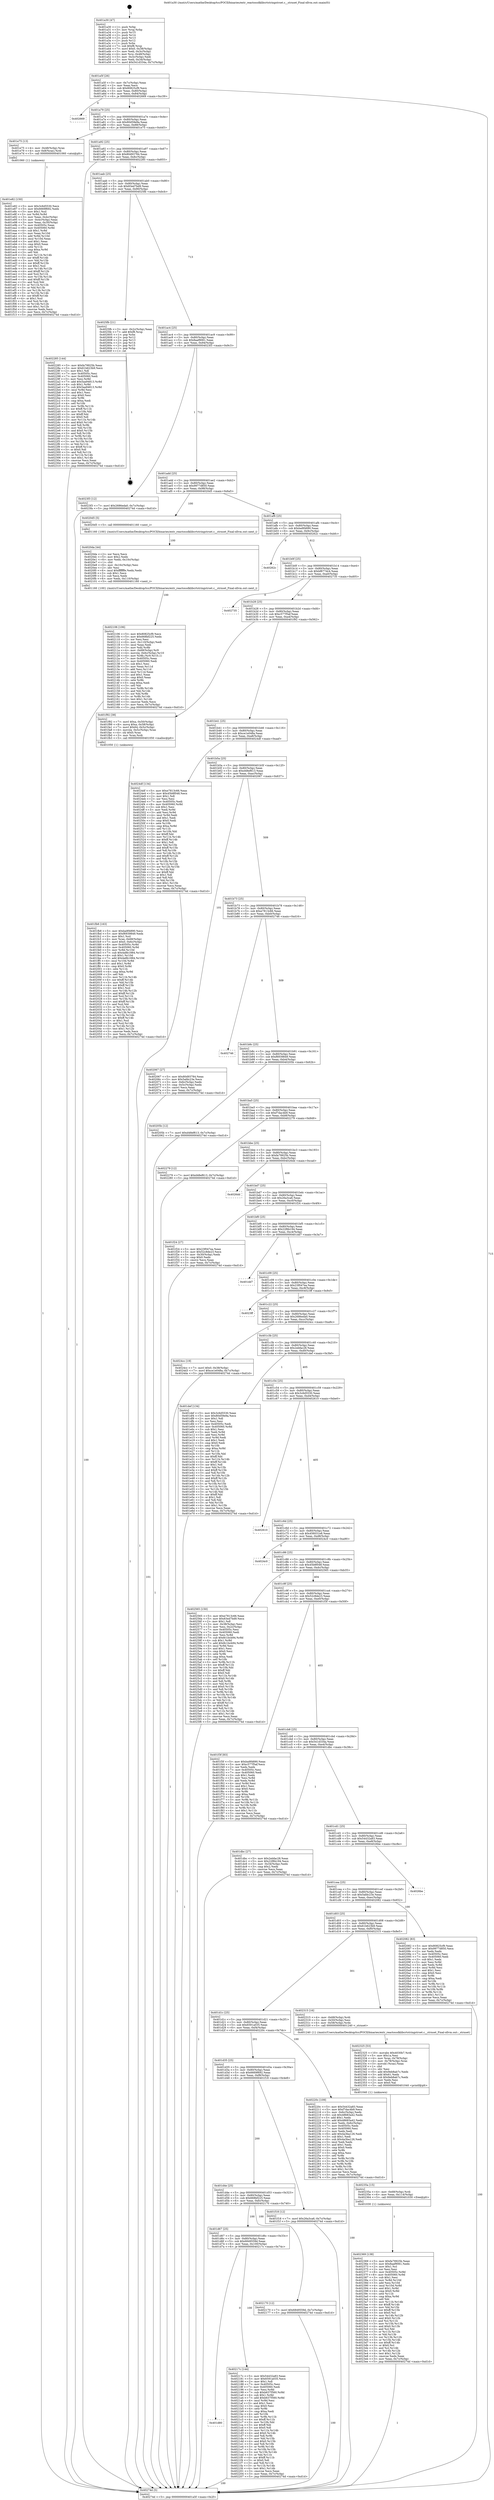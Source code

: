 digraph "0x401a30" {
  label = "0x401a30 (/mnt/c/Users/mathe/Desktop/tcc/POCII/binaries/extr_reactossdklibcrtstringstrset.c__strnset_Final-ollvm.out::main(0))"
  labelloc = "t"
  node[shape=record]

  Entry [label="",width=0.3,height=0.3,shape=circle,fillcolor=black,style=filled]
  "0x401a5f" [label="{
     0x401a5f [26]\l
     | [instrs]\l
     &nbsp;&nbsp;0x401a5f \<+3\>: mov -0x7c(%rbp),%eax\l
     &nbsp;&nbsp;0x401a62 \<+2\>: mov %eax,%ecx\l
     &nbsp;&nbsp;0x401a64 \<+6\>: sub $0x80825cf9,%ecx\l
     &nbsp;&nbsp;0x401a6a \<+3\>: mov %eax,-0x80(%rbp)\l
     &nbsp;&nbsp;0x401a6d \<+6\>: mov %ecx,-0x84(%rbp)\l
     &nbsp;&nbsp;0x401a73 \<+6\>: je 0000000000402669 \<main+0xc39\>\l
  }"]
  "0x402669" [label="{
     0x402669\l
  }", style=dashed]
  "0x401a79" [label="{
     0x401a79 [25]\l
     | [instrs]\l
     &nbsp;&nbsp;0x401a79 \<+5\>: jmp 0000000000401a7e \<main+0x4e\>\l
     &nbsp;&nbsp;0x401a7e \<+3\>: mov -0x80(%rbp),%eax\l
     &nbsp;&nbsp;0x401a81 \<+5\>: sub $0x80d59e9a,%eax\l
     &nbsp;&nbsp;0x401a86 \<+6\>: mov %eax,-0x88(%rbp)\l
     &nbsp;&nbsp;0x401a8c \<+6\>: je 0000000000401e75 \<main+0x445\>\l
  }"]
  Exit [label="",width=0.3,height=0.3,shape=circle,fillcolor=black,style=filled,peripheries=2]
  "0x401e75" [label="{
     0x401e75 [13]\l
     | [instrs]\l
     &nbsp;&nbsp;0x401e75 \<+4\>: mov -0x48(%rbp),%rax\l
     &nbsp;&nbsp;0x401e79 \<+4\>: mov 0x8(%rax),%rdi\l
     &nbsp;&nbsp;0x401e7d \<+5\>: call 0000000000401060 \<atoi@plt\>\l
     | [calls]\l
     &nbsp;&nbsp;0x401060 \{1\} (unknown)\l
  }"]
  "0x401a92" [label="{
     0x401a92 [25]\l
     | [instrs]\l
     &nbsp;&nbsp;0x401a92 \<+5\>: jmp 0000000000401a97 \<main+0x67\>\l
     &nbsp;&nbsp;0x401a97 \<+3\>: mov -0x80(%rbp),%eax\l
     &nbsp;&nbsp;0x401a9a \<+5\>: sub $0x80d93784,%eax\l
     &nbsp;&nbsp;0x401a9f \<+6\>: mov %eax,-0x8c(%rbp)\l
     &nbsp;&nbsp;0x401aa5 \<+6\>: je 0000000000402285 \<main+0x855\>\l
  }"]
  "0x402369" [label="{
     0x402369 [138]\l
     | [instrs]\l
     &nbsp;&nbsp;0x402369 \<+5\>: mov $0xfa79925b,%eax\l
     &nbsp;&nbsp;0x40236e \<+5\>: mov $0x8aaf9061,%edx\l
     &nbsp;&nbsp;0x402373 \<+2\>: mov $0x1,%cl\l
     &nbsp;&nbsp;0x402375 \<+2\>: xor %esi,%esi\l
     &nbsp;&nbsp;0x402377 \<+8\>: mov 0x40505c,%r8d\l
     &nbsp;&nbsp;0x40237f \<+8\>: mov 0x405060,%r9d\l
     &nbsp;&nbsp;0x402387 \<+3\>: sub $0x1,%esi\l
     &nbsp;&nbsp;0x40238a \<+3\>: mov %r8d,%r10d\l
     &nbsp;&nbsp;0x40238d \<+3\>: add %esi,%r10d\l
     &nbsp;&nbsp;0x402390 \<+4\>: imul %r10d,%r8d\l
     &nbsp;&nbsp;0x402394 \<+4\>: and $0x1,%r8d\l
     &nbsp;&nbsp;0x402398 \<+4\>: cmp $0x0,%r8d\l
     &nbsp;&nbsp;0x40239c \<+4\>: sete %r11b\l
     &nbsp;&nbsp;0x4023a0 \<+4\>: cmp $0xa,%r9d\l
     &nbsp;&nbsp;0x4023a4 \<+3\>: setl %bl\l
     &nbsp;&nbsp;0x4023a7 \<+3\>: mov %r11b,%r14b\l
     &nbsp;&nbsp;0x4023aa \<+4\>: xor $0xff,%r14b\l
     &nbsp;&nbsp;0x4023ae \<+3\>: mov %bl,%r15b\l
     &nbsp;&nbsp;0x4023b1 \<+4\>: xor $0xff,%r15b\l
     &nbsp;&nbsp;0x4023b5 \<+3\>: xor $0x0,%cl\l
     &nbsp;&nbsp;0x4023b8 \<+3\>: mov %r14b,%r12b\l
     &nbsp;&nbsp;0x4023bb \<+4\>: and $0x0,%r12b\l
     &nbsp;&nbsp;0x4023bf \<+3\>: and %cl,%r11b\l
     &nbsp;&nbsp;0x4023c2 \<+3\>: mov %r15b,%r13b\l
     &nbsp;&nbsp;0x4023c5 \<+4\>: and $0x0,%r13b\l
     &nbsp;&nbsp;0x4023c9 \<+2\>: and %cl,%bl\l
     &nbsp;&nbsp;0x4023cb \<+3\>: or %r11b,%r12b\l
     &nbsp;&nbsp;0x4023ce \<+3\>: or %bl,%r13b\l
     &nbsp;&nbsp;0x4023d1 \<+3\>: xor %r13b,%r12b\l
     &nbsp;&nbsp;0x4023d4 \<+3\>: or %r15b,%r14b\l
     &nbsp;&nbsp;0x4023d7 \<+4\>: xor $0xff,%r14b\l
     &nbsp;&nbsp;0x4023db \<+3\>: or $0x0,%cl\l
     &nbsp;&nbsp;0x4023de \<+3\>: and %cl,%r14b\l
     &nbsp;&nbsp;0x4023e1 \<+3\>: or %r14b,%r12b\l
     &nbsp;&nbsp;0x4023e4 \<+4\>: test $0x1,%r12b\l
     &nbsp;&nbsp;0x4023e8 \<+3\>: cmovne %edx,%eax\l
     &nbsp;&nbsp;0x4023eb \<+3\>: mov %eax,-0x7c(%rbp)\l
     &nbsp;&nbsp;0x4023ee \<+5\>: jmp 000000000040274d \<main+0xd1d\>\l
  }"]
  "0x402285" [label="{
     0x402285 [144]\l
     | [instrs]\l
     &nbsp;&nbsp;0x402285 \<+5\>: mov $0xfa79925b,%eax\l
     &nbsp;&nbsp;0x40228a \<+5\>: mov $0x61b623b9,%ecx\l
     &nbsp;&nbsp;0x40228f \<+2\>: mov $0x1,%dl\l
     &nbsp;&nbsp;0x402291 \<+7\>: mov 0x40505c,%esi\l
     &nbsp;&nbsp;0x402298 \<+7\>: mov 0x405060,%edi\l
     &nbsp;&nbsp;0x40229f \<+3\>: mov %esi,%r8d\l
     &nbsp;&nbsp;0x4022a2 \<+7\>: add $0x5aa94813,%r8d\l
     &nbsp;&nbsp;0x4022a9 \<+4\>: sub $0x1,%r8d\l
     &nbsp;&nbsp;0x4022ad \<+7\>: sub $0x5aa94813,%r8d\l
     &nbsp;&nbsp;0x4022b4 \<+4\>: imul %r8d,%esi\l
     &nbsp;&nbsp;0x4022b8 \<+3\>: and $0x1,%esi\l
     &nbsp;&nbsp;0x4022bb \<+3\>: cmp $0x0,%esi\l
     &nbsp;&nbsp;0x4022be \<+4\>: sete %r9b\l
     &nbsp;&nbsp;0x4022c2 \<+3\>: cmp $0xa,%edi\l
     &nbsp;&nbsp;0x4022c5 \<+4\>: setl %r10b\l
     &nbsp;&nbsp;0x4022c9 \<+3\>: mov %r9b,%r11b\l
     &nbsp;&nbsp;0x4022cc \<+4\>: xor $0xff,%r11b\l
     &nbsp;&nbsp;0x4022d0 \<+3\>: mov %r10b,%bl\l
     &nbsp;&nbsp;0x4022d3 \<+3\>: xor $0xff,%bl\l
     &nbsp;&nbsp;0x4022d6 \<+3\>: xor $0x0,%dl\l
     &nbsp;&nbsp;0x4022d9 \<+3\>: mov %r11b,%r14b\l
     &nbsp;&nbsp;0x4022dc \<+4\>: and $0x0,%r14b\l
     &nbsp;&nbsp;0x4022e0 \<+3\>: and %dl,%r9b\l
     &nbsp;&nbsp;0x4022e3 \<+3\>: mov %bl,%r15b\l
     &nbsp;&nbsp;0x4022e6 \<+4\>: and $0x0,%r15b\l
     &nbsp;&nbsp;0x4022ea \<+3\>: and %dl,%r10b\l
     &nbsp;&nbsp;0x4022ed \<+3\>: or %r9b,%r14b\l
     &nbsp;&nbsp;0x4022f0 \<+3\>: or %r10b,%r15b\l
     &nbsp;&nbsp;0x4022f3 \<+3\>: xor %r15b,%r14b\l
     &nbsp;&nbsp;0x4022f6 \<+3\>: or %bl,%r11b\l
     &nbsp;&nbsp;0x4022f9 \<+4\>: xor $0xff,%r11b\l
     &nbsp;&nbsp;0x4022fd \<+3\>: or $0x0,%dl\l
     &nbsp;&nbsp;0x402300 \<+3\>: and %dl,%r11b\l
     &nbsp;&nbsp;0x402303 \<+3\>: or %r11b,%r14b\l
     &nbsp;&nbsp;0x402306 \<+4\>: test $0x1,%r14b\l
     &nbsp;&nbsp;0x40230a \<+3\>: cmovne %ecx,%eax\l
     &nbsp;&nbsp;0x40230d \<+3\>: mov %eax,-0x7c(%rbp)\l
     &nbsp;&nbsp;0x402310 \<+5\>: jmp 000000000040274d \<main+0xd1d\>\l
  }"]
  "0x401aab" [label="{
     0x401aab [25]\l
     | [instrs]\l
     &nbsp;&nbsp;0x401aab \<+5\>: jmp 0000000000401ab0 \<main+0x80\>\l
     &nbsp;&nbsp;0x401ab0 \<+3\>: mov -0x80(%rbp),%eax\l
     &nbsp;&nbsp;0x401ab3 \<+5\>: sub $0x83ed7bd9,%eax\l
     &nbsp;&nbsp;0x401ab8 \<+6\>: mov %eax,-0x90(%rbp)\l
     &nbsp;&nbsp;0x401abe \<+6\>: je 00000000004025fb \<main+0xbcb\>\l
  }"]
  "0x40235a" [label="{
     0x40235a [15]\l
     | [instrs]\l
     &nbsp;&nbsp;0x40235a \<+4\>: mov -0x68(%rbp),%rdi\l
     &nbsp;&nbsp;0x40235e \<+6\>: mov %eax,-0x114(%rbp)\l
     &nbsp;&nbsp;0x402364 \<+5\>: call 0000000000401030 \<free@plt\>\l
     | [calls]\l
     &nbsp;&nbsp;0x401030 \{1\} (unknown)\l
  }"]
  "0x4025fb" [label="{
     0x4025fb [21]\l
     | [instrs]\l
     &nbsp;&nbsp;0x4025fb \<+3\>: mov -0x2c(%rbp),%eax\l
     &nbsp;&nbsp;0x4025fe \<+7\>: add $0xf8,%rsp\l
     &nbsp;&nbsp;0x402605 \<+1\>: pop %rbx\l
     &nbsp;&nbsp;0x402606 \<+2\>: pop %r12\l
     &nbsp;&nbsp;0x402608 \<+2\>: pop %r13\l
     &nbsp;&nbsp;0x40260a \<+2\>: pop %r14\l
     &nbsp;&nbsp;0x40260c \<+2\>: pop %r15\l
     &nbsp;&nbsp;0x40260e \<+1\>: pop %rbp\l
     &nbsp;&nbsp;0x40260f \<+1\>: ret\l
  }"]
  "0x401ac4" [label="{
     0x401ac4 [25]\l
     | [instrs]\l
     &nbsp;&nbsp;0x401ac4 \<+5\>: jmp 0000000000401ac9 \<main+0x99\>\l
     &nbsp;&nbsp;0x401ac9 \<+3\>: mov -0x80(%rbp),%eax\l
     &nbsp;&nbsp;0x401acc \<+5\>: sub $0x8aaf9061,%eax\l
     &nbsp;&nbsp;0x401ad1 \<+6\>: mov %eax,-0x94(%rbp)\l
     &nbsp;&nbsp;0x401ad7 \<+6\>: je 00000000004023f3 \<main+0x9c3\>\l
  }"]
  "0x402325" [label="{
     0x402325 [53]\l
     | [instrs]\l
     &nbsp;&nbsp;0x402325 \<+10\>: movabs $0x4030b7,%rdi\l
     &nbsp;&nbsp;0x40232f \<+5\>: mov $0x1a,%esi\l
     &nbsp;&nbsp;0x402334 \<+4\>: mov %rax,-0x78(%rbp)\l
     &nbsp;&nbsp;0x402338 \<+4\>: mov -0x78(%rbp),%rax\l
     &nbsp;&nbsp;0x40233c \<+3\>: movsbl (%rax),%eax\l
     &nbsp;&nbsp;0x40233f \<+1\>: cltd\l
     &nbsp;&nbsp;0x402340 \<+2\>: idiv %esi\l
     &nbsp;&nbsp;0x402342 \<+6\>: add $0x9eb8ab7c,%edx\l
     &nbsp;&nbsp;0x402348 \<+3\>: add $0x61,%edx\l
     &nbsp;&nbsp;0x40234b \<+6\>: sub $0x9eb8ab7c,%edx\l
     &nbsp;&nbsp;0x402351 \<+2\>: mov %edx,%esi\l
     &nbsp;&nbsp;0x402353 \<+2\>: mov $0x0,%al\l
     &nbsp;&nbsp;0x402355 \<+5\>: call 0000000000401040 \<printf@plt\>\l
     | [calls]\l
     &nbsp;&nbsp;0x401040 \{1\} (unknown)\l
  }"]
  "0x4023f3" [label="{
     0x4023f3 [12]\l
     | [instrs]\l
     &nbsp;&nbsp;0x4023f3 \<+7\>: movl $0x2686eda0,-0x7c(%rbp)\l
     &nbsp;&nbsp;0x4023fa \<+5\>: jmp 000000000040274d \<main+0xd1d\>\l
  }"]
  "0x401add" [label="{
     0x401add [25]\l
     | [instrs]\l
     &nbsp;&nbsp;0x401add \<+5\>: jmp 0000000000401ae2 \<main+0xb2\>\l
     &nbsp;&nbsp;0x401ae2 \<+3\>: mov -0x80(%rbp),%eax\l
     &nbsp;&nbsp;0x401ae5 \<+5\>: sub $0x9977d850,%eax\l
     &nbsp;&nbsp;0x401aea \<+6\>: mov %eax,-0x98(%rbp)\l
     &nbsp;&nbsp;0x401af0 \<+6\>: je 00000000004020d5 \<main+0x6a5\>\l
  }"]
  "0x401d80" [label="{
     0x401d80\l
  }", style=dashed]
  "0x4020d5" [label="{
     0x4020d5 [5]\l
     | [instrs]\l
     &nbsp;&nbsp;0x4020d5 \<+5\>: call 0000000000401160 \<next_i\>\l
     | [calls]\l
     &nbsp;&nbsp;0x401160 \{100\} (/mnt/c/Users/mathe/Desktop/tcc/POCII/binaries/extr_reactossdklibcrtstringstrset.c__strnset_Final-ollvm.out::next_i)\l
  }"]
  "0x401af6" [label="{
     0x401af6 [25]\l
     | [instrs]\l
     &nbsp;&nbsp;0x401af6 \<+5\>: jmp 0000000000401afb \<main+0xcb\>\l
     &nbsp;&nbsp;0x401afb \<+3\>: mov -0x80(%rbp),%eax\l
     &nbsp;&nbsp;0x401afe \<+5\>: sub $0xba9f4890,%eax\l
     &nbsp;&nbsp;0x401b03 \<+6\>: mov %eax,-0x9c(%rbp)\l
     &nbsp;&nbsp;0x401b09 \<+6\>: je 000000000040262c \<main+0xbfc\>\l
  }"]
  "0x40217c" [label="{
     0x40217c [144]\l
     | [instrs]\l
     &nbsp;&nbsp;0x40217c \<+5\>: mov $0x54432a83,%eax\l
     &nbsp;&nbsp;0x402181 \<+5\>: mov $0x6591a035,%ecx\l
     &nbsp;&nbsp;0x402186 \<+2\>: mov $0x1,%dl\l
     &nbsp;&nbsp;0x402188 \<+7\>: mov 0x40505c,%esi\l
     &nbsp;&nbsp;0x40218f \<+7\>: mov 0x405060,%edi\l
     &nbsp;&nbsp;0x402196 \<+3\>: mov %esi,%r8d\l
     &nbsp;&nbsp;0x402199 \<+7\>: sub $0xb637f560,%r8d\l
     &nbsp;&nbsp;0x4021a0 \<+4\>: sub $0x1,%r8d\l
     &nbsp;&nbsp;0x4021a4 \<+7\>: add $0xb637f560,%r8d\l
     &nbsp;&nbsp;0x4021ab \<+4\>: imul %r8d,%esi\l
     &nbsp;&nbsp;0x4021af \<+3\>: and $0x1,%esi\l
     &nbsp;&nbsp;0x4021b2 \<+3\>: cmp $0x0,%esi\l
     &nbsp;&nbsp;0x4021b5 \<+4\>: sete %r9b\l
     &nbsp;&nbsp;0x4021b9 \<+3\>: cmp $0xa,%edi\l
     &nbsp;&nbsp;0x4021bc \<+4\>: setl %r10b\l
     &nbsp;&nbsp;0x4021c0 \<+3\>: mov %r9b,%r11b\l
     &nbsp;&nbsp;0x4021c3 \<+4\>: xor $0xff,%r11b\l
     &nbsp;&nbsp;0x4021c7 \<+3\>: mov %r10b,%bl\l
     &nbsp;&nbsp;0x4021ca \<+3\>: xor $0xff,%bl\l
     &nbsp;&nbsp;0x4021cd \<+3\>: xor $0x0,%dl\l
     &nbsp;&nbsp;0x4021d0 \<+3\>: mov %r11b,%r14b\l
     &nbsp;&nbsp;0x4021d3 \<+4\>: and $0x0,%r14b\l
     &nbsp;&nbsp;0x4021d7 \<+3\>: and %dl,%r9b\l
     &nbsp;&nbsp;0x4021da \<+3\>: mov %bl,%r15b\l
     &nbsp;&nbsp;0x4021dd \<+4\>: and $0x0,%r15b\l
     &nbsp;&nbsp;0x4021e1 \<+3\>: and %dl,%r10b\l
     &nbsp;&nbsp;0x4021e4 \<+3\>: or %r9b,%r14b\l
     &nbsp;&nbsp;0x4021e7 \<+3\>: or %r10b,%r15b\l
     &nbsp;&nbsp;0x4021ea \<+3\>: xor %r15b,%r14b\l
     &nbsp;&nbsp;0x4021ed \<+3\>: or %bl,%r11b\l
     &nbsp;&nbsp;0x4021f0 \<+4\>: xor $0xff,%r11b\l
     &nbsp;&nbsp;0x4021f4 \<+3\>: or $0x0,%dl\l
     &nbsp;&nbsp;0x4021f7 \<+3\>: and %dl,%r11b\l
     &nbsp;&nbsp;0x4021fa \<+3\>: or %r11b,%r14b\l
     &nbsp;&nbsp;0x4021fd \<+4\>: test $0x1,%r14b\l
     &nbsp;&nbsp;0x402201 \<+3\>: cmovne %ecx,%eax\l
     &nbsp;&nbsp;0x402204 \<+3\>: mov %eax,-0x7c(%rbp)\l
     &nbsp;&nbsp;0x402207 \<+5\>: jmp 000000000040274d \<main+0xd1d\>\l
  }"]
  "0x40262c" [label="{
     0x40262c\l
  }", style=dashed]
  "0x401b0f" [label="{
     0x401b0f [25]\l
     | [instrs]\l
     &nbsp;&nbsp;0x401b0f \<+5\>: jmp 0000000000401b14 \<main+0xe4\>\l
     &nbsp;&nbsp;0x401b14 \<+3\>: mov -0x80(%rbp),%eax\l
     &nbsp;&nbsp;0x401b17 \<+5\>: sub $0xbf677dc4,%eax\l
     &nbsp;&nbsp;0x401b1c \<+6\>: mov %eax,-0xa0(%rbp)\l
     &nbsp;&nbsp;0x401b22 \<+6\>: je 0000000000402735 \<main+0xd05\>\l
  }"]
  "0x401d67" [label="{
     0x401d67 [25]\l
     | [instrs]\l
     &nbsp;&nbsp;0x401d67 \<+5\>: jmp 0000000000401d6c \<main+0x33c\>\l
     &nbsp;&nbsp;0x401d6c \<+3\>: mov -0x80(%rbp),%eax\l
     &nbsp;&nbsp;0x401d6f \<+5\>: sub $0x6849559d,%eax\l
     &nbsp;&nbsp;0x401d74 \<+6\>: mov %eax,-0x100(%rbp)\l
     &nbsp;&nbsp;0x401d7a \<+6\>: je 000000000040217c \<main+0x74c\>\l
  }"]
  "0x402735" [label="{
     0x402735\l
  }", style=dashed]
  "0x401b28" [label="{
     0x401b28 [25]\l
     | [instrs]\l
     &nbsp;&nbsp;0x401b28 \<+5\>: jmp 0000000000401b2d \<main+0xfd\>\l
     &nbsp;&nbsp;0x401b2d \<+3\>: mov -0x80(%rbp),%eax\l
     &nbsp;&nbsp;0x401b30 \<+5\>: sub $0xc577f5af,%eax\l
     &nbsp;&nbsp;0x401b35 \<+6\>: mov %eax,-0xa4(%rbp)\l
     &nbsp;&nbsp;0x401b3b \<+6\>: je 0000000000401f92 \<main+0x562\>\l
  }"]
  "0x402170" [label="{
     0x402170 [12]\l
     | [instrs]\l
     &nbsp;&nbsp;0x402170 \<+7\>: movl $0x6849559d,-0x7c(%rbp)\l
     &nbsp;&nbsp;0x402177 \<+5\>: jmp 000000000040274d \<main+0xd1d\>\l
  }"]
  "0x401f92" [label="{
     0x401f92 [38]\l
     | [instrs]\l
     &nbsp;&nbsp;0x401f92 \<+7\>: movl $0xa,-0x50(%rbp)\l
     &nbsp;&nbsp;0x401f99 \<+8\>: movq $0xa,-0x58(%rbp)\l
     &nbsp;&nbsp;0x401fa1 \<+7\>: movl $0x64,-0x5c(%rbp)\l
     &nbsp;&nbsp;0x401fa8 \<+4\>: movslq -0x5c(%rbp),%rax\l
     &nbsp;&nbsp;0x401fac \<+4\>: shl $0x0,%rax\l
     &nbsp;&nbsp;0x401fb0 \<+3\>: mov %rax,%rdi\l
     &nbsp;&nbsp;0x401fb3 \<+5\>: call 0000000000401050 \<malloc@plt\>\l
     | [calls]\l
     &nbsp;&nbsp;0x401050 \{1\} (unknown)\l
  }"]
  "0x401b41" [label="{
     0x401b41 [25]\l
     | [instrs]\l
     &nbsp;&nbsp;0x401b41 \<+5\>: jmp 0000000000401b46 \<main+0x116\>\l
     &nbsp;&nbsp;0x401b46 \<+3\>: mov -0x80(%rbp),%eax\l
     &nbsp;&nbsp;0x401b49 \<+5\>: sub $0xce1e048a,%eax\l
     &nbsp;&nbsp;0x401b4e \<+6\>: mov %eax,-0xa8(%rbp)\l
     &nbsp;&nbsp;0x401b54 \<+6\>: je 00000000004024df \<main+0xaaf\>\l
  }"]
  "0x402106" [label="{
     0x402106 [106]\l
     | [instrs]\l
     &nbsp;&nbsp;0x402106 \<+5\>: mov $0x80825cf9,%ecx\l
     &nbsp;&nbsp;0x40210b \<+5\>: mov $0x668bf225,%edx\l
     &nbsp;&nbsp;0x402110 \<+2\>: xor %esi,%esi\l
     &nbsp;&nbsp;0x402112 \<+6\>: mov -0x110(%rbp),%edi\l
     &nbsp;&nbsp;0x402118 \<+3\>: imul %eax,%edi\l
     &nbsp;&nbsp;0x40211b \<+3\>: mov %dil,%r8b\l
     &nbsp;&nbsp;0x40211e \<+4\>: mov -0x68(%rbp),%r9\l
     &nbsp;&nbsp;0x402122 \<+4\>: movslq -0x6c(%rbp),%r10\l
     &nbsp;&nbsp;0x402126 \<+4\>: mov %r8b,(%r9,%r10,1)\l
     &nbsp;&nbsp;0x40212a \<+7\>: mov 0x40505c,%eax\l
     &nbsp;&nbsp;0x402131 \<+7\>: mov 0x405060,%edi\l
     &nbsp;&nbsp;0x402138 \<+3\>: sub $0x1,%esi\l
     &nbsp;&nbsp;0x40213b \<+3\>: mov %eax,%r11d\l
     &nbsp;&nbsp;0x40213e \<+3\>: add %esi,%r11d\l
     &nbsp;&nbsp;0x402141 \<+4\>: imul %r11d,%eax\l
     &nbsp;&nbsp;0x402145 \<+3\>: and $0x1,%eax\l
     &nbsp;&nbsp;0x402148 \<+3\>: cmp $0x0,%eax\l
     &nbsp;&nbsp;0x40214b \<+4\>: sete %r8b\l
     &nbsp;&nbsp;0x40214f \<+3\>: cmp $0xa,%edi\l
     &nbsp;&nbsp;0x402152 \<+3\>: setl %bl\l
     &nbsp;&nbsp;0x402155 \<+3\>: mov %r8b,%r14b\l
     &nbsp;&nbsp;0x402158 \<+3\>: and %bl,%r14b\l
     &nbsp;&nbsp;0x40215b \<+3\>: xor %bl,%r8b\l
     &nbsp;&nbsp;0x40215e \<+3\>: or %r8b,%r14b\l
     &nbsp;&nbsp;0x402161 \<+4\>: test $0x1,%r14b\l
     &nbsp;&nbsp;0x402165 \<+3\>: cmovne %edx,%ecx\l
     &nbsp;&nbsp;0x402168 \<+3\>: mov %ecx,-0x7c(%rbp)\l
     &nbsp;&nbsp;0x40216b \<+5\>: jmp 000000000040274d \<main+0xd1d\>\l
  }"]
  "0x4024df" [label="{
     0x4024df [134]\l
     | [instrs]\l
     &nbsp;&nbsp;0x4024df \<+5\>: mov $0xe7813c66,%eax\l
     &nbsp;&nbsp;0x4024e4 \<+5\>: mov $0x45b8f048,%ecx\l
     &nbsp;&nbsp;0x4024e9 \<+2\>: mov $0x1,%dl\l
     &nbsp;&nbsp;0x4024eb \<+2\>: xor %esi,%esi\l
     &nbsp;&nbsp;0x4024ed \<+7\>: mov 0x40505c,%edi\l
     &nbsp;&nbsp;0x4024f4 \<+8\>: mov 0x405060,%r8d\l
     &nbsp;&nbsp;0x4024fc \<+3\>: sub $0x1,%esi\l
     &nbsp;&nbsp;0x4024ff \<+3\>: mov %edi,%r9d\l
     &nbsp;&nbsp;0x402502 \<+3\>: add %esi,%r9d\l
     &nbsp;&nbsp;0x402505 \<+4\>: imul %r9d,%edi\l
     &nbsp;&nbsp;0x402509 \<+3\>: and $0x1,%edi\l
     &nbsp;&nbsp;0x40250c \<+3\>: cmp $0x0,%edi\l
     &nbsp;&nbsp;0x40250f \<+4\>: sete %r10b\l
     &nbsp;&nbsp;0x402513 \<+4\>: cmp $0xa,%r8d\l
     &nbsp;&nbsp;0x402517 \<+4\>: setl %r11b\l
     &nbsp;&nbsp;0x40251b \<+3\>: mov %r10b,%bl\l
     &nbsp;&nbsp;0x40251e \<+3\>: xor $0xff,%bl\l
     &nbsp;&nbsp;0x402521 \<+3\>: mov %r11b,%r14b\l
     &nbsp;&nbsp;0x402524 \<+4\>: xor $0xff,%r14b\l
     &nbsp;&nbsp;0x402528 \<+3\>: xor $0x1,%dl\l
     &nbsp;&nbsp;0x40252b \<+3\>: mov %bl,%r15b\l
     &nbsp;&nbsp;0x40252e \<+4\>: and $0xff,%r15b\l
     &nbsp;&nbsp;0x402532 \<+3\>: and %dl,%r10b\l
     &nbsp;&nbsp;0x402535 \<+3\>: mov %r14b,%r12b\l
     &nbsp;&nbsp;0x402538 \<+4\>: and $0xff,%r12b\l
     &nbsp;&nbsp;0x40253c \<+3\>: and %dl,%r11b\l
     &nbsp;&nbsp;0x40253f \<+3\>: or %r10b,%r15b\l
     &nbsp;&nbsp;0x402542 \<+3\>: or %r11b,%r12b\l
     &nbsp;&nbsp;0x402545 \<+3\>: xor %r12b,%r15b\l
     &nbsp;&nbsp;0x402548 \<+3\>: or %r14b,%bl\l
     &nbsp;&nbsp;0x40254b \<+3\>: xor $0xff,%bl\l
     &nbsp;&nbsp;0x40254e \<+3\>: or $0x1,%dl\l
     &nbsp;&nbsp;0x402551 \<+2\>: and %dl,%bl\l
     &nbsp;&nbsp;0x402553 \<+3\>: or %bl,%r15b\l
     &nbsp;&nbsp;0x402556 \<+4\>: test $0x1,%r15b\l
     &nbsp;&nbsp;0x40255a \<+3\>: cmovne %ecx,%eax\l
     &nbsp;&nbsp;0x40255d \<+3\>: mov %eax,-0x7c(%rbp)\l
     &nbsp;&nbsp;0x402560 \<+5\>: jmp 000000000040274d \<main+0xd1d\>\l
  }"]
  "0x401b5a" [label="{
     0x401b5a [25]\l
     | [instrs]\l
     &nbsp;&nbsp;0x401b5a \<+5\>: jmp 0000000000401b5f \<main+0x12f\>\l
     &nbsp;&nbsp;0x401b5f \<+3\>: mov -0x80(%rbp),%eax\l
     &nbsp;&nbsp;0x401b62 \<+5\>: sub $0xd48ef613,%eax\l
     &nbsp;&nbsp;0x401b67 \<+6\>: mov %eax,-0xac(%rbp)\l
     &nbsp;&nbsp;0x401b6d \<+6\>: je 0000000000402067 \<main+0x637\>\l
  }"]
  "0x4020da" [label="{
     0x4020da [44]\l
     | [instrs]\l
     &nbsp;&nbsp;0x4020da \<+2\>: xor %ecx,%ecx\l
     &nbsp;&nbsp;0x4020dc \<+5\>: mov $0x2,%edx\l
     &nbsp;&nbsp;0x4020e1 \<+6\>: mov %edx,-0x10c(%rbp)\l
     &nbsp;&nbsp;0x4020e7 \<+1\>: cltd\l
     &nbsp;&nbsp;0x4020e8 \<+6\>: mov -0x10c(%rbp),%esi\l
     &nbsp;&nbsp;0x4020ee \<+2\>: idiv %esi\l
     &nbsp;&nbsp;0x4020f0 \<+6\>: imul $0xfffffffe,%edx,%edx\l
     &nbsp;&nbsp;0x4020f6 \<+3\>: sub $0x1,%ecx\l
     &nbsp;&nbsp;0x4020f9 \<+2\>: sub %ecx,%edx\l
     &nbsp;&nbsp;0x4020fb \<+6\>: mov %edx,-0x110(%rbp)\l
     &nbsp;&nbsp;0x402101 \<+5\>: call 0000000000401160 \<next_i\>\l
     | [calls]\l
     &nbsp;&nbsp;0x401160 \{100\} (/mnt/c/Users/mathe/Desktop/tcc/POCII/binaries/extr_reactossdklibcrtstringstrset.c__strnset_Final-ollvm.out::next_i)\l
  }"]
  "0x402067" [label="{
     0x402067 [27]\l
     | [instrs]\l
     &nbsp;&nbsp;0x402067 \<+5\>: mov $0x80d93784,%eax\l
     &nbsp;&nbsp;0x40206c \<+5\>: mov $0x5afdc23e,%ecx\l
     &nbsp;&nbsp;0x402071 \<+3\>: mov -0x6c(%rbp),%edx\l
     &nbsp;&nbsp;0x402074 \<+3\>: cmp -0x5c(%rbp),%edx\l
     &nbsp;&nbsp;0x402077 \<+3\>: cmovl %ecx,%eax\l
     &nbsp;&nbsp;0x40207a \<+3\>: mov %eax,-0x7c(%rbp)\l
     &nbsp;&nbsp;0x40207d \<+5\>: jmp 000000000040274d \<main+0xd1d\>\l
  }"]
  "0x401b73" [label="{
     0x401b73 [25]\l
     | [instrs]\l
     &nbsp;&nbsp;0x401b73 \<+5\>: jmp 0000000000401b78 \<main+0x148\>\l
     &nbsp;&nbsp;0x401b78 \<+3\>: mov -0x80(%rbp),%eax\l
     &nbsp;&nbsp;0x401b7b \<+5\>: sub $0xe7813c66,%eax\l
     &nbsp;&nbsp;0x401b80 \<+6\>: mov %eax,-0xb0(%rbp)\l
     &nbsp;&nbsp;0x401b86 \<+6\>: je 0000000000402746 \<main+0xd16\>\l
  }"]
  "0x401fb8" [label="{
     0x401fb8 [163]\l
     | [instrs]\l
     &nbsp;&nbsp;0x401fb8 \<+5\>: mov $0xba9f4890,%ecx\l
     &nbsp;&nbsp;0x401fbd \<+5\>: mov $0xf6939849,%edx\l
     &nbsp;&nbsp;0x401fc2 \<+3\>: mov $0x1,%sil\l
     &nbsp;&nbsp;0x401fc5 \<+4\>: mov %rax,-0x68(%rbp)\l
     &nbsp;&nbsp;0x401fc9 \<+7\>: movl $0x0,-0x6c(%rbp)\l
     &nbsp;&nbsp;0x401fd0 \<+8\>: mov 0x40505c,%r8d\l
     &nbsp;&nbsp;0x401fd8 \<+8\>: mov 0x405060,%r9d\l
     &nbsp;&nbsp;0x401fe0 \<+3\>: mov %r8d,%r10d\l
     &nbsp;&nbsp;0x401fe3 \<+7\>: sub $0x4a8b1884,%r10d\l
     &nbsp;&nbsp;0x401fea \<+4\>: sub $0x1,%r10d\l
     &nbsp;&nbsp;0x401fee \<+7\>: add $0x4a8b1884,%r10d\l
     &nbsp;&nbsp;0x401ff5 \<+4\>: imul %r10d,%r8d\l
     &nbsp;&nbsp;0x401ff9 \<+4\>: and $0x1,%r8d\l
     &nbsp;&nbsp;0x401ffd \<+4\>: cmp $0x0,%r8d\l
     &nbsp;&nbsp;0x402001 \<+4\>: sete %r11b\l
     &nbsp;&nbsp;0x402005 \<+4\>: cmp $0xa,%r9d\l
     &nbsp;&nbsp;0x402009 \<+3\>: setl %bl\l
     &nbsp;&nbsp;0x40200c \<+3\>: mov %r11b,%r14b\l
     &nbsp;&nbsp;0x40200f \<+4\>: xor $0xff,%r14b\l
     &nbsp;&nbsp;0x402013 \<+3\>: mov %bl,%r15b\l
     &nbsp;&nbsp;0x402016 \<+4\>: xor $0xff,%r15b\l
     &nbsp;&nbsp;0x40201a \<+4\>: xor $0x1,%sil\l
     &nbsp;&nbsp;0x40201e \<+3\>: mov %r14b,%r12b\l
     &nbsp;&nbsp;0x402021 \<+4\>: and $0xff,%r12b\l
     &nbsp;&nbsp;0x402025 \<+3\>: and %sil,%r11b\l
     &nbsp;&nbsp;0x402028 \<+3\>: mov %r15b,%r13b\l
     &nbsp;&nbsp;0x40202b \<+4\>: and $0xff,%r13b\l
     &nbsp;&nbsp;0x40202f \<+3\>: and %sil,%bl\l
     &nbsp;&nbsp;0x402032 \<+3\>: or %r11b,%r12b\l
     &nbsp;&nbsp;0x402035 \<+3\>: or %bl,%r13b\l
     &nbsp;&nbsp;0x402038 \<+3\>: xor %r13b,%r12b\l
     &nbsp;&nbsp;0x40203b \<+3\>: or %r15b,%r14b\l
     &nbsp;&nbsp;0x40203e \<+4\>: xor $0xff,%r14b\l
     &nbsp;&nbsp;0x402042 \<+4\>: or $0x1,%sil\l
     &nbsp;&nbsp;0x402046 \<+3\>: and %sil,%r14b\l
     &nbsp;&nbsp;0x402049 \<+3\>: or %r14b,%r12b\l
     &nbsp;&nbsp;0x40204c \<+4\>: test $0x1,%r12b\l
     &nbsp;&nbsp;0x402050 \<+3\>: cmovne %edx,%ecx\l
     &nbsp;&nbsp;0x402053 \<+3\>: mov %ecx,-0x7c(%rbp)\l
     &nbsp;&nbsp;0x402056 \<+5\>: jmp 000000000040274d \<main+0xd1d\>\l
  }"]
  "0x402746" [label="{
     0x402746\l
  }", style=dashed]
  "0x401b8c" [label="{
     0x401b8c [25]\l
     | [instrs]\l
     &nbsp;&nbsp;0x401b8c \<+5\>: jmp 0000000000401b91 \<main+0x161\>\l
     &nbsp;&nbsp;0x401b91 \<+3\>: mov -0x80(%rbp),%eax\l
     &nbsp;&nbsp;0x401b94 \<+5\>: sub $0xf6939849,%eax\l
     &nbsp;&nbsp;0x401b99 \<+6\>: mov %eax,-0xb4(%rbp)\l
     &nbsp;&nbsp;0x401b9f \<+6\>: je 000000000040205b \<main+0x62b\>\l
  }"]
  "0x401d4e" [label="{
     0x401d4e [25]\l
     | [instrs]\l
     &nbsp;&nbsp;0x401d4e \<+5\>: jmp 0000000000401d53 \<main+0x323\>\l
     &nbsp;&nbsp;0x401d53 \<+3\>: mov -0x80(%rbp),%eax\l
     &nbsp;&nbsp;0x401d56 \<+5\>: sub $0x668bf225,%eax\l
     &nbsp;&nbsp;0x401d5b \<+6\>: mov %eax,-0xfc(%rbp)\l
     &nbsp;&nbsp;0x401d61 \<+6\>: je 0000000000402170 \<main+0x740\>\l
  }"]
  "0x40205b" [label="{
     0x40205b [12]\l
     | [instrs]\l
     &nbsp;&nbsp;0x40205b \<+7\>: movl $0xd48ef613,-0x7c(%rbp)\l
     &nbsp;&nbsp;0x402062 \<+5\>: jmp 000000000040274d \<main+0xd1d\>\l
  }"]
  "0x401ba5" [label="{
     0x401ba5 [25]\l
     | [instrs]\l
     &nbsp;&nbsp;0x401ba5 \<+5\>: jmp 0000000000401baa \<main+0x17a\>\l
     &nbsp;&nbsp;0x401baa \<+3\>: mov -0x80(%rbp),%eax\l
     &nbsp;&nbsp;0x401bad \<+5\>: sub $0xf7dac4b9,%eax\l
     &nbsp;&nbsp;0x401bb2 \<+6\>: mov %eax,-0xb8(%rbp)\l
     &nbsp;&nbsp;0x401bb8 \<+6\>: je 0000000000402279 \<main+0x849\>\l
  }"]
  "0x401f18" [label="{
     0x401f18 [12]\l
     | [instrs]\l
     &nbsp;&nbsp;0x401f18 \<+7\>: movl $0x26a3ca6,-0x7c(%rbp)\l
     &nbsp;&nbsp;0x401f1f \<+5\>: jmp 000000000040274d \<main+0xd1d\>\l
  }"]
  "0x402279" [label="{
     0x402279 [12]\l
     | [instrs]\l
     &nbsp;&nbsp;0x402279 \<+7\>: movl $0xd48ef613,-0x7c(%rbp)\l
     &nbsp;&nbsp;0x402280 \<+5\>: jmp 000000000040274d \<main+0xd1d\>\l
  }"]
  "0x401bbe" [label="{
     0x401bbe [25]\l
     | [instrs]\l
     &nbsp;&nbsp;0x401bbe \<+5\>: jmp 0000000000401bc3 \<main+0x193\>\l
     &nbsp;&nbsp;0x401bc3 \<+3\>: mov -0x80(%rbp),%eax\l
     &nbsp;&nbsp;0x401bc6 \<+5\>: sub $0xfa79925b,%eax\l
     &nbsp;&nbsp;0x401bcb \<+6\>: mov %eax,-0xbc(%rbp)\l
     &nbsp;&nbsp;0x401bd1 \<+6\>: je 00000000004026dd \<main+0xcad\>\l
  }"]
  "0x401d35" [label="{
     0x401d35 [25]\l
     | [instrs]\l
     &nbsp;&nbsp;0x401d35 \<+5\>: jmp 0000000000401d3a \<main+0x30a\>\l
     &nbsp;&nbsp;0x401d3a \<+3\>: mov -0x80(%rbp),%eax\l
     &nbsp;&nbsp;0x401d3d \<+5\>: sub $0x6669f692,%eax\l
     &nbsp;&nbsp;0x401d42 \<+6\>: mov %eax,-0xf8(%rbp)\l
     &nbsp;&nbsp;0x401d48 \<+6\>: je 0000000000401f18 \<main+0x4e8\>\l
  }"]
  "0x4026dd" [label="{
     0x4026dd\l
  }", style=dashed]
  "0x401bd7" [label="{
     0x401bd7 [25]\l
     | [instrs]\l
     &nbsp;&nbsp;0x401bd7 \<+5\>: jmp 0000000000401bdc \<main+0x1ac\>\l
     &nbsp;&nbsp;0x401bdc \<+3\>: mov -0x80(%rbp),%eax\l
     &nbsp;&nbsp;0x401bdf \<+5\>: sub $0x26a3ca6,%eax\l
     &nbsp;&nbsp;0x401be4 \<+6\>: mov %eax,-0xc0(%rbp)\l
     &nbsp;&nbsp;0x401bea \<+6\>: je 0000000000401f24 \<main+0x4f4\>\l
  }"]
  "0x40220c" [label="{
     0x40220c [109]\l
     | [instrs]\l
     &nbsp;&nbsp;0x40220c \<+5\>: mov $0x54432a83,%eax\l
     &nbsp;&nbsp;0x402211 \<+5\>: mov $0xf7dac4b9,%ecx\l
     &nbsp;&nbsp;0x402216 \<+3\>: mov -0x6c(%rbp),%edx\l
     &nbsp;&nbsp;0x402219 \<+6\>: sub $0x48683a42,%edx\l
     &nbsp;&nbsp;0x40221f \<+3\>: add $0x1,%edx\l
     &nbsp;&nbsp;0x402222 \<+6\>: add $0x48683a42,%edx\l
     &nbsp;&nbsp;0x402228 \<+3\>: mov %edx,-0x6c(%rbp)\l
     &nbsp;&nbsp;0x40222b \<+7\>: mov 0x40505c,%edx\l
     &nbsp;&nbsp;0x402232 \<+7\>: mov 0x405060,%esi\l
     &nbsp;&nbsp;0x402239 \<+2\>: mov %edx,%edi\l
     &nbsp;&nbsp;0x40223b \<+6\>: add $0x4a3ba126,%edi\l
     &nbsp;&nbsp;0x402241 \<+3\>: sub $0x1,%edi\l
     &nbsp;&nbsp;0x402244 \<+6\>: sub $0x4a3ba126,%edi\l
     &nbsp;&nbsp;0x40224a \<+3\>: imul %edi,%edx\l
     &nbsp;&nbsp;0x40224d \<+3\>: and $0x1,%edx\l
     &nbsp;&nbsp;0x402250 \<+3\>: cmp $0x0,%edx\l
     &nbsp;&nbsp;0x402253 \<+4\>: sete %r8b\l
     &nbsp;&nbsp;0x402257 \<+3\>: cmp $0xa,%esi\l
     &nbsp;&nbsp;0x40225a \<+4\>: setl %r9b\l
     &nbsp;&nbsp;0x40225e \<+3\>: mov %r8b,%r10b\l
     &nbsp;&nbsp;0x402261 \<+3\>: and %r9b,%r10b\l
     &nbsp;&nbsp;0x402264 \<+3\>: xor %r9b,%r8b\l
     &nbsp;&nbsp;0x402267 \<+3\>: or %r8b,%r10b\l
     &nbsp;&nbsp;0x40226a \<+4\>: test $0x1,%r10b\l
     &nbsp;&nbsp;0x40226e \<+3\>: cmovne %ecx,%eax\l
     &nbsp;&nbsp;0x402271 \<+3\>: mov %eax,-0x7c(%rbp)\l
     &nbsp;&nbsp;0x402274 \<+5\>: jmp 000000000040274d \<main+0xd1d\>\l
  }"]
  "0x401f24" [label="{
     0x401f24 [27]\l
     | [instrs]\l
     &nbsp;&nbsp;0x401f24 \<+5\>: mov $0x23f047ea,%eax\l
     &nbsp;&nbsp;0x401f29 \<+5\>: mov $0x52c8de23,%ecx\l
     &nbsp;&nbsp;0x401f2e \<+3\>: mov -0x30(%rbp),%edx\l
     &nbsp;&nbsp;0x401f31 \<+3\>: cmp $0x0,%edx\l
     &nbsp;&nbsp;0x401f34 \<+3\>: cmove %ecx,%eax\l
     &nbsp;&nbsp;0x401f37 \<+3\>: mov %eax,-0x7c(%rbp)\l
     &nbsp;&nbsp;0x401f3a \<+5\>: jmp 000000000040274d \<main+0xd1d\>\l
  }"]
  "0x401bf0" [label="{
     0x401bf0 [25]\l
     | [instrs]\l
     &nbsp;&nbsp;0x401bf0 \<+5\>: jmp 0000000000401bf5 \<main+0x1c5\>\l
     &nbsp;&nbsp;0x401bf5 \<+3\>: mov -0x80(%rbp),%eax\l
     &nbsp;&nbsp;0x401bf8 \<+5\>: sub $0x22f6b194,%eax\l
     &nbsp;&nbsp;0x401bfd \<+6\>: mov %eax,-0xc4(%rbp)\l
     &nbsp;&nbsp;0x401c03 \<+6\>: je 0000000000401dd7 \<main+0x3a7\>\l
  }"]
  "0x401d1c" [label="{
     0x401d1c [25]\l
     | [instrs]\l
     &nbsp;&nbsp;0x401d1c \<+5\>: jmp 0000000000401d21 \<main+0x2f1\>\l
     &nbsp;&nbsp;0x401d21 \<+3\>: mov -0x80(%rbp),%eax\l
     &nbsp;&nbsp;0x401d24 \<+5\>: sub $0x6591a035,%eax\l
     &nbsp;&nbsp;0x401d29 \<+6\>: mov %eax,-0xf4(%rbp)\l
     &nbsp;&nbsp;0x401d2f \<+6\>: je 000000000040220c \<main+0x7dc\>\l
  }"]
  "0x401dd7" [label="{
     0x401dd7\l
  }", style=dashed]
  "0x401c09" [label="{
     0x401c09 [25]\l
     | [instrs]\l
     &nbsp;&nbsp;0x401c09 \<+5\>: jmp 0000000000401c0e \<main+0x1de\>\l
     &nbsp;&nbsp;0x401c0e \<+3\>: mov -0x80(%rbp),%eax\l
     &nbsp;&nbsp;0x401c11 \<+5\>: sub $0x23f047ea,%eax\l
     &nbsp;&nbsp;0x401c16 \<+6\>: mov %eax,-0xc8(%rbp)\l
     &nbsp;&nbsp;0x401c1c \<+6\>: je 00000000004023ff \<main+0x9cf\>\l
  }"]
  "0x402315" [label="{
     0x402315 [16]\l
     | [instrs]\l
     &nbsp;&nbsp;0x402315 \<+4\>: mov -0x68(%rbp),%rdi\l
     &nbsp;&nbsp;0x402319 \<+3\>: mov -0x50(%rbp),%esi\l
     &nbsp;&nbsp;0x40231c \<+4\>: mov -0x58(%rbp),%rdx\l
     &nbsp;&nbsp;0x402320 \<+5\>: call 0000000000401240 \<_strnset\>\l
     | [calls]\l
     &nbsp;&nbsp;0x401240 \{1\} (/mnt/c/Users/mathe/Desktop/tcc/POCII/binaries/extr_reactossdklibcrtstringstrset.c__strnset_Final-ollvm.out::_strnset)\l
  }"]
  "0x4023ff" [label="{
     0x4023ff\l
  }", style=dashed]
  "0x401c22" [label="{
     0x401c22 [25]\l
     | [instrs]\l
     &nbsp;&nbsp;0x401c22 \<+5\>: jmp 0000000000401c27 \<main+0x1f7\>\l
     &nbsp;&nbsp;0x401c27 \<+3\>: mov -0x80(%rbp),%eax\l
     &nbsp;&nbsp;0x401c2a \<+5\>: sub $0x2686eda0,%eax\l
     &nbsp;&nbsp;0x401c2f \<+6\>: mov %eax,-0xcc(%rbp)\l
     &nbsp;&nbsp;0x401c35 \<+6\>: je 00000000004024cc \<main+0xa9c\>\l
  }"]
  "0x401d03" [label="{
     0x401d03 [25]\l
     | [instrs]\l
     &nbsp;&nbsp;0x401d03 \<+5\>: jmp 0000000000401d08 \<main+0x2d8\>\l
     &nbsp;&nbsp;0x401d08 \<+3\>: mov -0x80(%rbp),%eax\l
     &nbsp;&nbsp;0x401d0b \<+5\>: sub $0x61b623b9,%eax\l
     &nbsp;&nbsp;0x401d10 \<+6\>: mov %eax,-0xf0(%rbp)\l
     &nbsp;&nbsp;0x401d16 \<+6\>: je 0000000000402315 \<main+0x8e5\>\l
  }"]
  "0x4024cc" [label="{
     0x4024cc [19]\l
     | [instrs]\l
     &nbsp;&nbsp;0x4024cc \<+7\>: movl $0x0,-0x38(%rbp)\l
     &nbsp;&nbsp;0x4024d3 \<+7\>: movl $0xce1e048a,-0x7c(%rbp)\l
     &nbsp;&nbsp;0x4024da \<+5\>: jmp 000000000040274d \<main+0xd1d\>\l
  }"]
  "0x401c3b" [label="{
     0x401c3b [25]\l
     | [instrs]\l
     &nbsp;&nbsp;0x401c3b \<+5\>: jmp 0000000000401c40 \<main+0x210\>\l
     &nbsp;&nbsp;0x401c40 \<+3\>: mov -0x80(%rbp),%eax\l
     &nbsp;&nbsp;0x401c43 \<+5\>: sub $0x2ebfac28,%eax\l
     &nbsp;&nbsp;0x401c48 \<+6\>: mov %eax,-0xd0(%rbp)\l
     &nbsp;&nbsp;0x401c4e \<+6\>: je 0000000000401def \<main+0x3bf\>\l
  }"]
  "0x402082" [label="{
     0x402082 [83]\l
     | [instrs]\l
     &nbsp;&nbsp;0x402082 \<+5\>: mov $0x80825cf9,%eax\l
     &nbsp;&nbsp;0x402087 \<+5\>: mov $0x9977d850,%ecx\l
     &nbsp;&nbsp;0x40208c \<+2\>: xor %edx,%edx\l
     &nbsp;&nbsp;0x40208e \<+7\>: mov 0x40505c,%esi\l
     &nbsp;&nbsp;0x402095 \<+7\>: mov 0x405060,%edi\l
     &nbsp;&nbsp;0x40209c \<+3\>: sub $0x1,%edx\l
     &nbsp;&nbsp;0x40209f \<+3\>: mov %esi,%r8d\l
     &nbsp;&nbsp;0x4020a2 \<+3\>: add %edx,%r8d\l
     &nbsp;&nbsp;0x4020a5 \<+4\>: imul %r8d,%esi\l
     &nbsp;&nbsp;0x4020a9 \<+3\>: and $0x1,%esi\l
     &nbsp;&nbsp;0x4020ac \<+3\>: cmp $0x0,%esi\l
     &nbsp;&nbsp;0x4020af \<+4\>: sete %r9b\l
     &nbsp;&nbsp;0x4020b3 \<+3\>: cmp $0xa,%edi\l
     &nbsp;&nbsp;0x4020b6 \<+4\>: setl %r10b\l
     &nbsp;&nbsp;0x4020ba \<+3\>: mov %r9b,%r11b\l
     &nbsp;&nbsp;0x4020bd \<+3\>: and %r10b,%r11b\l
     &nbsp;&nbsp;0x4020c0 \<+3\>: xor %r10b,%r9b\l
     &nbsp;&nbsp;0x4020c3 \<+3\>: or %r9b,%r11b\l
     &nbsp;&nbsp;0x4020c6 \<+4\>: test $0x1,%r11b\l
     &nbsp;&nbsp;0x4020ca \<+3\>: cmovne %ecx,%eax\l
     &nbsp;&nbsp;0x4020cd \<+3\>: mov %eax,-0x7c(%rbp)\l
     &nbsp;&nbsp;0x4020d0 \<+5\>: jmp 000000000040274d \<main+0xd1d\>\l
  }"]
  "0x401def" [label="{
     0x401def [134]\l
     | [instrs]\l
     &nbsp;&nbsp;0x401def \<+5\>: mov $0x3c6d5530,%eax\l
     &nbsp;&nbsp;0x401df4 \<+5\>: mov $0x80d59e9a,%ecx\l
     &nbsp;&nbsp;0x401df9 \<+2\>: mov $0x1,%dl\l
     &nbsp;&nbsp;0x401dfb \<+2\>: xor %esi,%esi\l
     &nbsp;&nbsp;0x401dfd \<+7\>: mov 0x40505c,%edi\l
     &nbsp;&nbsp;0x401e04 \<+8\>: mov 0x405060,%r8d\l
     &nbsp;&nbsp;0x401e0c \<+3\>: sub $0x1,%esi\l
     &nbsp;&nbsp;0x401e0f \<+3\>: mov %edi,%r9d\l
     &nbsp;&nbsp;0x401e12 \<+3\>: add %esi,%r9d\l
     &nbsp;&nbsp;0x401e15 \<+4\>: imul %r9d,%edi\l
     &nbsp;&nbsp;0x401e19 \<+3\>: and $0x1,%edi\l
     &nbsp;&nbsp;0x401e1c \<+3\>: cmp $0x0,%edi\l
     &nbsp;&nbsp;0x401e1f \<+4\>: sete %r10b\l
     &nbsp;&nbsp;0x401e23 \<+4\>: cmp $0xa,%r8d\l
     &nbsp;&nbsp;0x401e27 \<+4\>: setl %r11b\l
     &nbsp;&nbsp;0x401e2b \<+3\>: mov %r10b,%bl\l
     &nbsp;&nbsp;0x401e2e \<+3\>: xor $0xff,%bl\l
     &nbsp;&nbsp;0x401e31 \<+3\>: mov %r11b,%r14b\l
     &nbsp;&nbsp;0x401e34 \<+4\>: xor $0xff,%r14b\l
     &nbsp;&nbsp;0x401e38 \<+3\>: xor $0x1,%dl\l
     &nbsp;&nbsp;0x401e3b \<+3\>: mov %bl,%r15b\l
     &nbsp;&nbsp;0x401e3e \<+4\>: and $0xff,%r15b\l
     &nbsp;&nbsp;0x401e42 \<+3\>: and %dl,%r10b\l
     &nbsp;&nbsp;0x401e45 \<+3\>: mov %r14b,%r12b\l
     &nbsp;&nbsp;0x401e48 \<+4\>: and $0xff,%r12b\l
     &nbsp;&nbsp;0x401e4c \<+3\>: and %dl,%r11b\l
     &nbsp;&nbsp;0x401e4f \<+3\>: or %r10b,%r15b\l
     &nbsp;&nbsp;0x401e52 \<+3\>: or %r11b,%r12b\l
     &nbsp;&nbsp;0x401e55 \<+3\>: xor %r12b,%r15b\l
     &nbsp;&nbsp;0x401e58 \<+3\>: or %r14b,%bl\l
     &nbsp;&nbsp;0x401e5b \<+3\>: xor $0xff,%bl\l
     &nbsp;&nbsp;0x401e5e \<+3\>: or $0x1,%dl\l
     &nbsp;&nbsp;0x401e61 \<+2\>: and %dl,%bl\l
     &nbsp;&nbsp;0x401e63 \<+3\>: or %bl,%r15b\l
     &nbsp;&nbsp;0x401e66 \<+4\>: test $0x1,%r15b\l
     &nbsp;&nbsp;0x401e6a \<+3\>: cmovne %ecx,%eax\l
     &nbsp;&nbsp;0x401e6d \<+3\>: mov %eax,-0x7c(%rbp)\l
     &nbsp;&nbsp;0x401e70 \<+5\>: jmp 000000000040274d \<main+0xd1d\>\l
  }"]
  "0x401c54" [label="{
     0x401c54 [25]\l
     | [instrs]\l
     &nbsp;&nbsp;0x401c54 \<+5\>: jmp 0000000000401c59 \<main+0x229\>\l
     &nbsp;&nbsp;0x401c59 \<+3\>: mov -0x80(%rbp),%eax\l
     &nbsp;&nbsp;0x401c5c \<+5\>: sub $0x3c6d5530,%eax\l
     &nbsp;&nbsp;0x401c61 \<+6\>: mov %eax,-0xd4(%rbp)\l
     &nbsp;&nbsp;0x401c67 \<+6\>: je 0000000000402610 \<main+0xbe0\>\l
  }"]
  "0x401cea" [label="{
     0x401cea [25]\l
     | [instrs]\l
     &nbsp;&nbsp;0x401cea \<+5\>: jmp 0000000000401cef \<main+0x2bf\>\l
     &nbsp;&nbsp;0x401cef \<+3\>: mov -0x80(%rbp),%eax\l
     &nbsp;&nbsp;0x401cf2 \<+5\>: sub $0x5afdc23e,%eax\l
     &nbsp;&nbsp;0x401cf7 \<+6\>: mov %eax,-0xec(%rbp)\l
     &nbsp;&nbsp;0x401cfd \<+6\>: je 0000000000402082 \<main+0x652\>\l
  }"]
  "0x402610" [label="{
     0x402610\l
  }", style=dashed]
  "0x401c6d" [label="{
     0x401c6d [25]\l
     | [instrs]\l
     &nbsp;&nbsp;0x401c6d \<+5\>: jmp 0000000000401c72 \<main+0x242\>\l
     &nbsp;&nbsp;0x401c72 \<+3\>: mov -0x80(%rbp),%eax\l
     &nbsp;&nbsp;0x401c75 \<+5\>: sub $0x456031e8,%eax\l
     &nbsp;&nbsp;0x401c7a \<+6\>: mov %eax,-0xd8(%rbp)\l
     &nbsp;&nbsp;0x401c80 \<+6\>: je 00000000004024c0 \<main+0xa90\>\l
  }"]
  "0x4026be" [label="{
     0x4026be\l
  }", style=dashed]
  "0x4024c0" [label="{
     0x4024c0\l
  }", style=dashed]
  "0x401c86" [label="{
     0x401c86 [25]\l
     | [instrs]\l
     &nbsp;&nbsp;0x401c86 \<+5\>: jmp 0000000000401c8b \<main+0x25b\>\l
     &nbsp;&nbsp;0x401c8b \<+3\>: mov -0x80(%rbp),%eax\l
     &nbsp;&nbsp;0x401c8e \<+5\>: sub $0x45b8f048,%eax\l
     &nbsp;&nbsp;0x401c93 \<+6\>: mov %eax,-0xdc(%rbp)\l
     &nbsp;&nbsp;0x401c99 \<+6\>: je 0000000000402565 \<main+0xb35\>\l
  }"]
  "0x401e82" [label="{
     0x401e82 [150]\l
     | [instrs]\l
     &nbsp;&nbsp;0x401e82 \<+5\>: mov $0x3c6d5530,%ecx\l
     &nbsp;&nbsp;0x401e87 \<+5\>: mov $0x6669f692,%edx\l
     &nbsp;&nbsp;0x401e8c \<+3\>: mov $0x1,%sil\l
     &nbsp;&nbsp;0x401e8f \<+3\>: xor %r8d,%r8d\l
     &nbsp;&nbsp;0x401e92 \<+3\>: mov %eax,-0x4c(%rbp)\l
     &nbsp;&nbsp;0x401e95 \<+3\>: mov -0x4c(%rbp),%eax\l
     &nbsp;&nbsp;0x401e98 \<+3\>: mov %eax,-0x30(%rbp)\l
     &nbsp;&nbsp;0x401e9b \<+7\>: mov 0x40505c,%eax\l
     &nbsp;&nbsp;0x401ea2 \<+8\>: mov 0x405060,%r9d\l
     &nbsp;&nbsp;0x401eaa \<+4\>: sub $0x1,%r8d\l
     &nbsp;&nbsp;0x401eae \<+3\>: mov %eax,%r10d\l
     &nbsp;&nbsp;0x401eb1 \<+3\>: add %r8d,%r10d\l
     &nbsp;&nbsp;0x401eb4 \<+4\>: imul %r10d,%eax\l
     &nbsp;&nbsp;0x401eb8 \<+3\>: and $0x1,%eax\l
     &nbsp;&nbsp;0x401ebb \<+3\>: cmp $0x0,%eax\l
     &nbsp;&nbsp;0x401ebe \<+4\>: sete %r11b\l
     &nbsp;&nbsp;0x401ec2 \<+4\>: cmp $0xa,%r9d\l
     &nbsp;&nbsp;0x401ec6 \<+3\>: setl %bl\l
     &nbsp;&nbsp;0x401ec9 \<+3\>: mov %r11b,%r14b\l
     &nbsp;&nbsp;0x401ecc \<+4\>: xor $0xff,%r14b\l
     &nbsp;&nbsp;0x401ed0 \<+3\>: mov %bl,%r15b\l
     &nbsp;&nbsp;0x401ed3 \<+4\>: xor $0xff,%r15b\l
     &nbsp;&nbsp;0x401ed7 \<+4\>: xor $0x1,%sil\l
     &nbsp;&nbsp;0x401edb \<+3\>: mov %r14b,%r12b\l
     &nbsp;&nbsp;0x401ede \<+4\>: and $0xff,%r12b\l
     &nbsp;&nbsp;0x401ee2 \<+3\>: and %sil,%r11b\l
     &nbsp;&nbsp;0x401ee5 \<+3\>: mov %r15b,%r13b\l
     &nbsp;&nbsp;0x401ee8 \<+4\>: and $0xff,%r13b\l
     &nbsp;&nbsp;0x401eec \<+3\>: and %sil,%bl\l
     &nbsp;&nbsp;0x401eef \<+3\>: or %r11b,%r12b\l
     &nbsp;&nbsp;0x401ef2 \<+3\>: or %bl,%r13b\l
     &nbsp;&nbsp;0x401ef5 \<+3\>: xor %r13b,%r12b\l
     &nbsp;&nbsp;0x401ef8 \<+3\>: or %r15b,%r14b\l
     &nbsp;&nbsp;0x401efb \<+4\>: xor $0xff,%r14b\l
     &nbsp;&nbsp;0x401eff \<+4\>: or $0x1,%sil\l
     &nbsp;&nbsp;0x401f03 \<+3\>: and %sil,%r14b\l
     &nbsp;&nbsp;0x401f06 \<+3\>: or %r14b,%r12b\l
     &nbsp;&nbsp;0x401f09 \<+4\>: test $0x1,%r12b\l
     &nbsp;&nbsp;0x401f0d \<+3\>: cmovne %edx,%ecx\l
     &nbsp;&nbsp;0x401f10 \<+3\>: mov %ecx,-0x7c(%rbp)\l
     &nbsp;&nbsp;0x401f13 \<+5\>: jmp 000000000040274d \<main+0xd1d\>\l
  }"]
  "0x402565" [label="{
     0x402565 [150]\l
     | [instrs]\l
     &nbsp;&nbsp;0x402565 \<+5\>: mov $0xe7813c66,%eax\l
     &nbsp;&nbsp;0x40256a \<+5\>: mov $0x83ed7bd9,%ecx\l
     &nbsp;&nbsp;0x40256f \<+2\>: mov $0x1,%dl\l
     &nbsp;&nbsp;0x402571 \<+3\>: mov -0x38(%rbp),%esi\l
     &nbsp;&nbsp;0x402574 \<+3\>: mov %esi,-0x2c(%rbp)\l
     &nbsp;&nbsp;0x402577 \<+7\>: mov 0x40505c,%esi\l
     &nbsp;&nbsp;0x40257e \<+7\>: mov 0x405060,%edi\l
     &nbsp;&nbsp;0x402585 \<+3\>: mov %esi,%r8d\l
     &nbsp;&nbsp;0x402588 \<+7\>: sub $0x8c1bcb94,%r8d\l
     &nbsp;&nbsp;0x40258f \<+4\>: sub $0x1,%r8d\l
     &nbsp;&nbsp;0x402593 \<+7\>: add $0x8c1bcb94,%r8d\l
     &nbsp;&nbsp;0x40259a \<+4\>: imul %r8d,%esi\l
     &nbsp;&nbsp;0x40259e \<+3\>: and $0x1,%esi\l
     &nbsp;&nbsp;0x4025a1 \<+3\>: cmp $0x0,%esi\l
     &nbsp;&nbsp;0x4025a4 \<+4\>: sete %r9b\l
     &nbsp;&nbsp;0x4025a8 \<+3\>: cmp $0xa,%edi\l
     &nbsp;&nbsp;0x4025ab \<+4\>: setl %r10b\l
     &nbsp;&nbsp;0x4025af \<+3\>: mov %r9b,%r11b\l
     &nbsp;&nbsp;0x4025b2 \<+4\>: xor $0xff,%r11b\l
     &nbsp;&nbsp;0x4025b6 \<+3\>: mov %r10b,%bl\l
     &nbsp;&nbsp;0x4025b9 \<+3\>: xor $0xff,%bl\l
     &nbsp;&nbsp;0x4025bc \<+3\>: xor $0x0,%dl\l
     &nbsp;&nbsp;0x4025bf \<+3\>: mov %r11b,%r14b\l
     &nbsp;&nbsp;0x4025c2 \<+4\>: and $0x0,%r14b\l
     &nbsp;&nbsp;0x4025c6 \<+3\>: and %dl,%r9b\l
     &nbsp;&nbsp;0x4025c9 \<+3\>: mov %bl,%r15b\l
     &nbsp;&nbsp;0x4025cc \<+4\>: and $0x0,%r15b\l
     &nbsp;&nbsp;0x4025d0 \<+3\>: and %dl,%r10b\l
     &nbsp;&nbsp;0x4025d3 \<+3\>: or %r9b,%r14b\l
     &nbsp;&nbsp;0x4025d6 \<+3\>: or %r10b,%r15b\l
     &nbsp;&nbsp;0x4025d9 \<+3\>: xor %r15b,%r14b\l
     &nbsp;&nbsp;0x4025dc \<+3\>: or %bl,%r11b\l
     &nbsp;&nbsp;0x4025df \<+4\>: xor $0xff,%r11b\l
     &nbsp;&nbsp;0x4025e3 \<+3\>: or $0x0,%dl\l
     &nbsp;&nbsp;0x4025e6 \<+3\>: and %dl,%r11b\l
     &nbsp;&nbsp;0x4025e9 \<+3\>: or %r11b,%r14b\l
     &nbsp;&nbsp;0x4025ec \<+4\>: test $0x1,%r14b\l
     &nbsp;&nbsp;0x4025f0 \<+3\>: cmovne %ecx,%eax\l
     &nbsp;&nbsp;0x4025f3 \<+3\>: mov %eax,-0x7c(%rbp)\l
     &nbsp;&nbsp;0x4025f6 \<+5\>: jmp 000000000040274d \<main+0xd1d\>\l
  }"]
  "0x401c9f" [label="{
     0x401c9f [25]\l
     | [instrs]\l
     &nbsp;&nbsp;0x401c9f \<+5\>: jmp 0000000000401ca4 \<main+0x274\>\l
     &nbsp;&nbsp;0x401ca4 \<+3\>: mov -0x80(%rbp),%eax\l
     &nbsp;&nbsp;0x401ca7 \<+5\>: sub $0x52c8de23,%eax\l
     &nbsp;&nbsp;0x401cac \<+6\>: mov %eax,-0xe0(%rbp)\l
     &nbsp;&nbsp;0x401cb2 \<+6\>: je 0000000000401f3f \<main+0x50f\>\l
  }"]
  "0x401a30" [label="{
     0x401a30 [47]\l
     | [instrs]\l
     &nbsp;&nbsp;0x401a30 \<+1\>: push %rbp\l
     &nbsp;&nbsp;0x401a31 \<+3\>: mov %rsp,%rbp\l
     &nbsp;&nbsp;0x401a34 \<+2\>: push %r15\l
     &nbsp;&nbsp;0x401a36 \<+2\>: push %r14\l
     &nbsp;&nbsp;0x401a38 \<+2\>: push %r13\l
     &nbsp;&nbsp;0x401a3a \<+2\>: push %r12\l
     &nbsp;&nbsp;0x401a3c \<+1\>: push %rbx\l
     &nbsp;&nbsp;0x401a3d \<+7\>: sub $0xf8,%rsp\l
     &nbsp;&nbsp;0x401a44 \<+7\>: movl $0x0,-0x38(%rbp)\l
     &nbsp;&nbsp;0x401a4b \<+3\>: mov %edi,-0x3c(%rbp)\l
     &nbsp;&nbsp;0x401a4e \<+4\>: mov %rsi,-0x48(%rbp)\l
     &nbsp;&nbsp;0x401a52 \<+3\>: mov -0x3c(%rbp),%edi\l
     &nbsp;&nbsp;0x401a55 \<+3\>: mov %edi,-0x34(%rbp)\l
     &nbsp;&nbsp;0x401a58 \<+7\>: movl $0x541d334a,-0x7c(%rbp)\l
  }"]
  "0x401f3f" [label="{
     0x401f3f [83]\l
     | [instrs]\l
     &nbsp;&nbsp;0x401f3f \<+5\>: mov $0xba9f4890,%eax\l
     &nbsp;&nbsp;0x401f44 \<+5\>: mov $0xc577f5af,%ecx\l
     &nbsp;&nbsp;0x401f49 \<+2\>: xor %edx,%edx\l
     &nbsp;&nbsp;0x401f4b \<+7\>: mov 0x40505c,%esi\l
     &nbsp;&nbsp;0x401f52 \<+7\>: mov 0x405060,%edi\l
     &nbsp;&nbsp;0x401f59 \<+3\>: sub $0x1,%edx\l
     &nbsp;&nbsp;0x401f5c \<+3\>: mov %esi,%r8d\l
     &nbsp;&nbsp;0x401f5f \<+3\>: add %edx,%r8d\l
     &nbsp;&nbsp;0x401f62 \<+4\>: imul %r8d,%esi\l
     &nbsp;&nbsp;0x401f66 \<+3\>: and $0x1,%esi\l
     &nbsp;&nbsp;0x401f69 \<+3\>: cmp $0x0,%esi\l
     &nbsp;&nbsp;0x401f6c \<+4\>: sete %r9b\l
     &nbsp;&nbsp;0x401f70 \<+3\>: cmp $0xa,%edi\l
     &nbsp;&nbsp;0x401f73 \<+4\>: setl %r10b\l
     &nbsp;&nbsp;0x401f77 \<+3\>: mov %r9b,%r11b\l
     &nbsp;&nbsp;0x401f7a \<+3\>: and %r10b,%r11b\l
     &nbsp;&nbsp;0x401f7d \<+3\>: xor %r10b,%r9b\l
     &nbsp;&nbsp;0x401f80 \<+3\>: or %r9b,%r11b\l
     &nbsp;&nbsp;0x401f83 \<+4\>: test $0x1,%r11b\l
     &nbsp;&nbsp;0x401f87 \<+3\>: cmovne %ecx,%eax\l
     &nbsp;&nbsp;0x401f8a \<+3\>: mov %eax,-0x7c(%rbp)\l
     &nbsp;&nbsp;0x401f8d \<+5\>: jmp 000000000040274d \<main+0xd1d\>\l
  }"]
  "0x401cb8" [label="{
     0x401cb8 [25]\l
     | [instrs]\l
     &nbsp;&nbsp;0x401cb8 \<+5\>: jmp 0000000000401cbd \<main+0x28d\>\l
     &nbsp;&nbsp;0x401cbd \<+3\>: mov -0x80(%rbp),%eax\l
     &nbsp;&nbsp;0x401cc0 \<+5\>: sub $0x541d334a,%eax\l
     &nbsp;&nbsp;0x401cc5 \<+6\>: mov %eax,-0xe4(%rbp)\l
     &nbsp;&nbsp;0x401ccb \<+6\>: je 0000000000401dbc \<main+0x38c\>\l
  }"]
  "0x40274d" [label="{
     0x40274d [5]\l
     | [instrs]\l
     &nbsp;&nbsp;0x40274d \<+5\>: jmp 0000000000401a5f \<main+0x2f\>\l
  }"]
  "0x401dbc" [label="{
     0x401dbc [27]\l
     | [instrs]\l
     &nbsp;&nbsp;0x401dbc \<+5\>: mov $0x2ebfac28,%eax\l
     &nbsp;&nbsp;0x401dc1 \<+5\>: mov $0x22f6b194,%ecx\l
     &nbsp;&nbsp;0x401dc6 \<+3\>: mov -0x34(%rbp),%edx\l
     &nbsp;&nbsp;0x401dc9 \<+3\>: cmp $0x2,%edx\l
     &nbsp;&nbsp;0x401dcc \<+3\>: cmovne %ecx,%eax\l
     &nbsp;&nbsp;0x401dcf \<+3\>: mov %eax,-0x7c(%rbp)\l
     &nbsp;&nbsp;0x401dd2 \<+5\>: jmp 000000000040274d \<main+0xd1d\>\l
  }"]
  "0x401cd1" [label="{
     0x401cd1 [25]\l
     | [instrs]\l
     &nbsp;&nbsp;0x401cd1 \<+5\>: jmp 0000000000401cd6 \<main+0x2a6\>\l
     &nbsp;&nbsp;0x401cd6 \<+3\>: mov -0x80(%rbp),%eax\l
     &nbsp;&nbsp;0x401cd9 \<+5\>: sub $0x54432a83,%eax\l
     &nbsp;&nbsp;0x401cde \<+6\>: mov %eax,-0xe8(%rbp)\l
     &nbsp;&nbsp;0x401ce4 \<+6\>: je 00000000004026be \<main+0xc8e\>\l
  }"]
  Entry -> "0x401a30" [label=" 1"]
  "0x401a5f" -> "0x402669" [label=" 0"]
  "0x401a5f" -> "0x401a79" [label=" 716"]
  "0x4025fb" -> Exit [label=" 1"]
  "0x401a79" -> "0x401e75" [label=" 1"]
  "0x401a79" -> "0x401a92" [label=" 715"]
  "0x402565" -> "0x40274d" [label=" 1"]
  "0x401a92" -> "0x402285" [label=" 1"]
  "0x401a92" -> "0x401aab" [label=" 714"]
  "0x4024df" -> "0x40274d" [label=" 1"]
  "0x401aab" -> "0x4025fb" [label=" 1"]
  "0x401aab" -> "0x401ac4" [label=" 713"]
  "0x4024cc" -> "0x40274d" [label=" 1"]
  "0x401ac4" -> "0x4023f3" [label=" 1"]
  "0x401ac4" -> "0x401add" [label=" 712"]
  "0x4023f3" -> "0x40274d" [label=" 1"]
  "0x401add" -> "0x4020d5" [label=" 100"]
  "0x401add" -> "0x401af6" [label=" 612"]
  "0x402369" -> "0x40274d" [label=" 1"]
  "0x401af6" -> "0x40262c" [label=" 0"]
  "0x401af6" -> "0x401b0f" [label=" 612"]
  "0x40235a" -> "0x402369" [label=" 1"]
  "0x401b0f" -> "0x402735" [label=" 0"]
  "0x401b0f" -> "0x401b28" [label=" 612"]
  "0x402315" -> "0x402325" [label=" 1"]
  "0x401b28" -> "0x401f92" [label=" 1"]
  "0x401b28" -> "0x401b41" [label=" 611"]
  "0x402285" -> "0x40274d" [label=" 1"]
  "0x401b41" -> "0x4024df" [label=" 1"]
  "0x401b41" -> "0x401b5a" [label=" 610"]
  "0x40220c" -> "0x40274d" [label=" 100"]
  "0x401b5a" -> "0x402067" [label=" 101"]
  "0x401b5a" -> "0x401b73" [label=" 509"]
  "0x40217c" -> "0x40274d" [label=" 100"]
  "0x401b73" -> "0x402746" [label=" 0"]
  "0x401b73" -> "0x401b8c" [label=" 509"]
  "0x401d67" -> "0x401d80" [label=" 0"]
  "0x401b8c" -> "0x40205b" [label=" 1"]
  "0x401b8c" -> "0x401ba5" [label=" 508"]
  "0x401d67" -> "0x40217c" [label=" 100"]
  "0x401ba5" -> "0x402279" [label=" 100"]
  "0x401ba5" -> "0x401bbe" [label=" 408"]
  "0x402325" -> "0x40235a" [label=" 1"]
  "0x401bbe" -> "0x4026dd" [label=" 0"]
  "0x401bbe" -> "0x401bd7" [label=" 408"]
  "0x401d4e" -> "0x401d67" [label=" 100"]
  "0x401bd7" -> "0x401f24" [label=" 1"]
  "0x401bd7" -> "0x401bf0" [label=" 407"]
  "0x401d4e" -> "0x402170" [label=" 100"]
  "0x401bf0" -> "0x401dd7" [label=" 0"]
  "0x401bf0" -> "0x401c09" [label=" 407"]
  "0x402106" -> "0x40274d" [label=" 100"]
  "0x401c09" -> "0x4023ff" [label=" 0"]
  "0x401c09" -> "0x401c22" [label=" 407"]
  "0x4020da" -> "0x402106" [label=" 100"]
  "0x401c22" -> "0x4024cc" [label=" 1"]
  "0x401c22" -> "0x401c3b" [label=" 406"]
  "0x402082" -> "0x40274d" [label=" 100"]
  "0x401c3b" -> "0x401def" [label=" 1"]
  "0x401c3b" -> "0x401c54" [label=" 405"]
  "0x402067" -> "0x40274d" [label=" 101"]
  "0x401c54" -> "0x402610" [label=" 0"]
  "0x401c54" -> "0x401c6d" [label=" 405"]
  "0x401fb8" -> "0x40274d" [label=" 1"]
  "0x401c6d" -> "0x4024c0" [label=" 0"]
  "0x401c6d" -> "0x401c86" [label=" 405"]
  "0x401f92" -> "0x401fb8" [label=" 1"]
  "0x401c86" -> "0x402565" [label=" 1"]
  "0x401c86" -> "0x401c9f" [label=" 404"]
  "0x401f24" -> "0x40274d" [label=" 1"]
  "0x401c9f" -> "0x401f3f" [label=" 1"]
  "0x401c9f" -> "0x401cb8" [label=" 403"]
  "0x401f18" -> "0x40274d" [label=" 1"]
  "0x401cb8" -> "0x401dbc" [label=" 1"]
  "0x401cb8" -> "0x401cd1" [label=" 402"]
  "0x401dbc" -> "0x40274d" [label=" 1"]
  "0x401a30" -> "0x401a5f" [label=" 1"]
  "0x40274d" -> "0x401a5f" [label=" 715"]
  "0x401def" -> "0x40274d" [label=" 1"]
  "0x401e75" -> "0x401e82" [label=" 1"]
  "0x401e82" -> "0x40274d" [label=" 1"]
  "0x401f3f" -> "0x40274d" [label=" 1"]
  "0x401cd1" -> "0x4026be" [label=" 0"]
  "0x401cd1" -> "0x401cea" [label=" 402"]
  "0x40205b" -> "0x40274d" [label=" 1"]
  "0x401cea" -> "0x402082" [label=" 100"]
  "0x401cea" -> "0x401d03" [label=" 302"]
  "0x4020d5" -> "0x4020da" [label=" 100"]
  "0x401d03" -> "0x402315" [label=" 1"]
  "0x401d03" -> "0x401d1c" [label=" 301"]
  "0x402279" -> "0x40274d" [label=" 100"]
  "0x401d1c" -> "0x40220c" [label=" 100"]
  "0x401d1c" -> "0x401d35" [label=" 201"]
  "0x402170" -> "0x40274d" [label=" 100"]
  "0x401d35" -> "0x401f18" [label=" 1"]
  "0x401d35" -> "0x401d4e" [label=" 200"]
}
